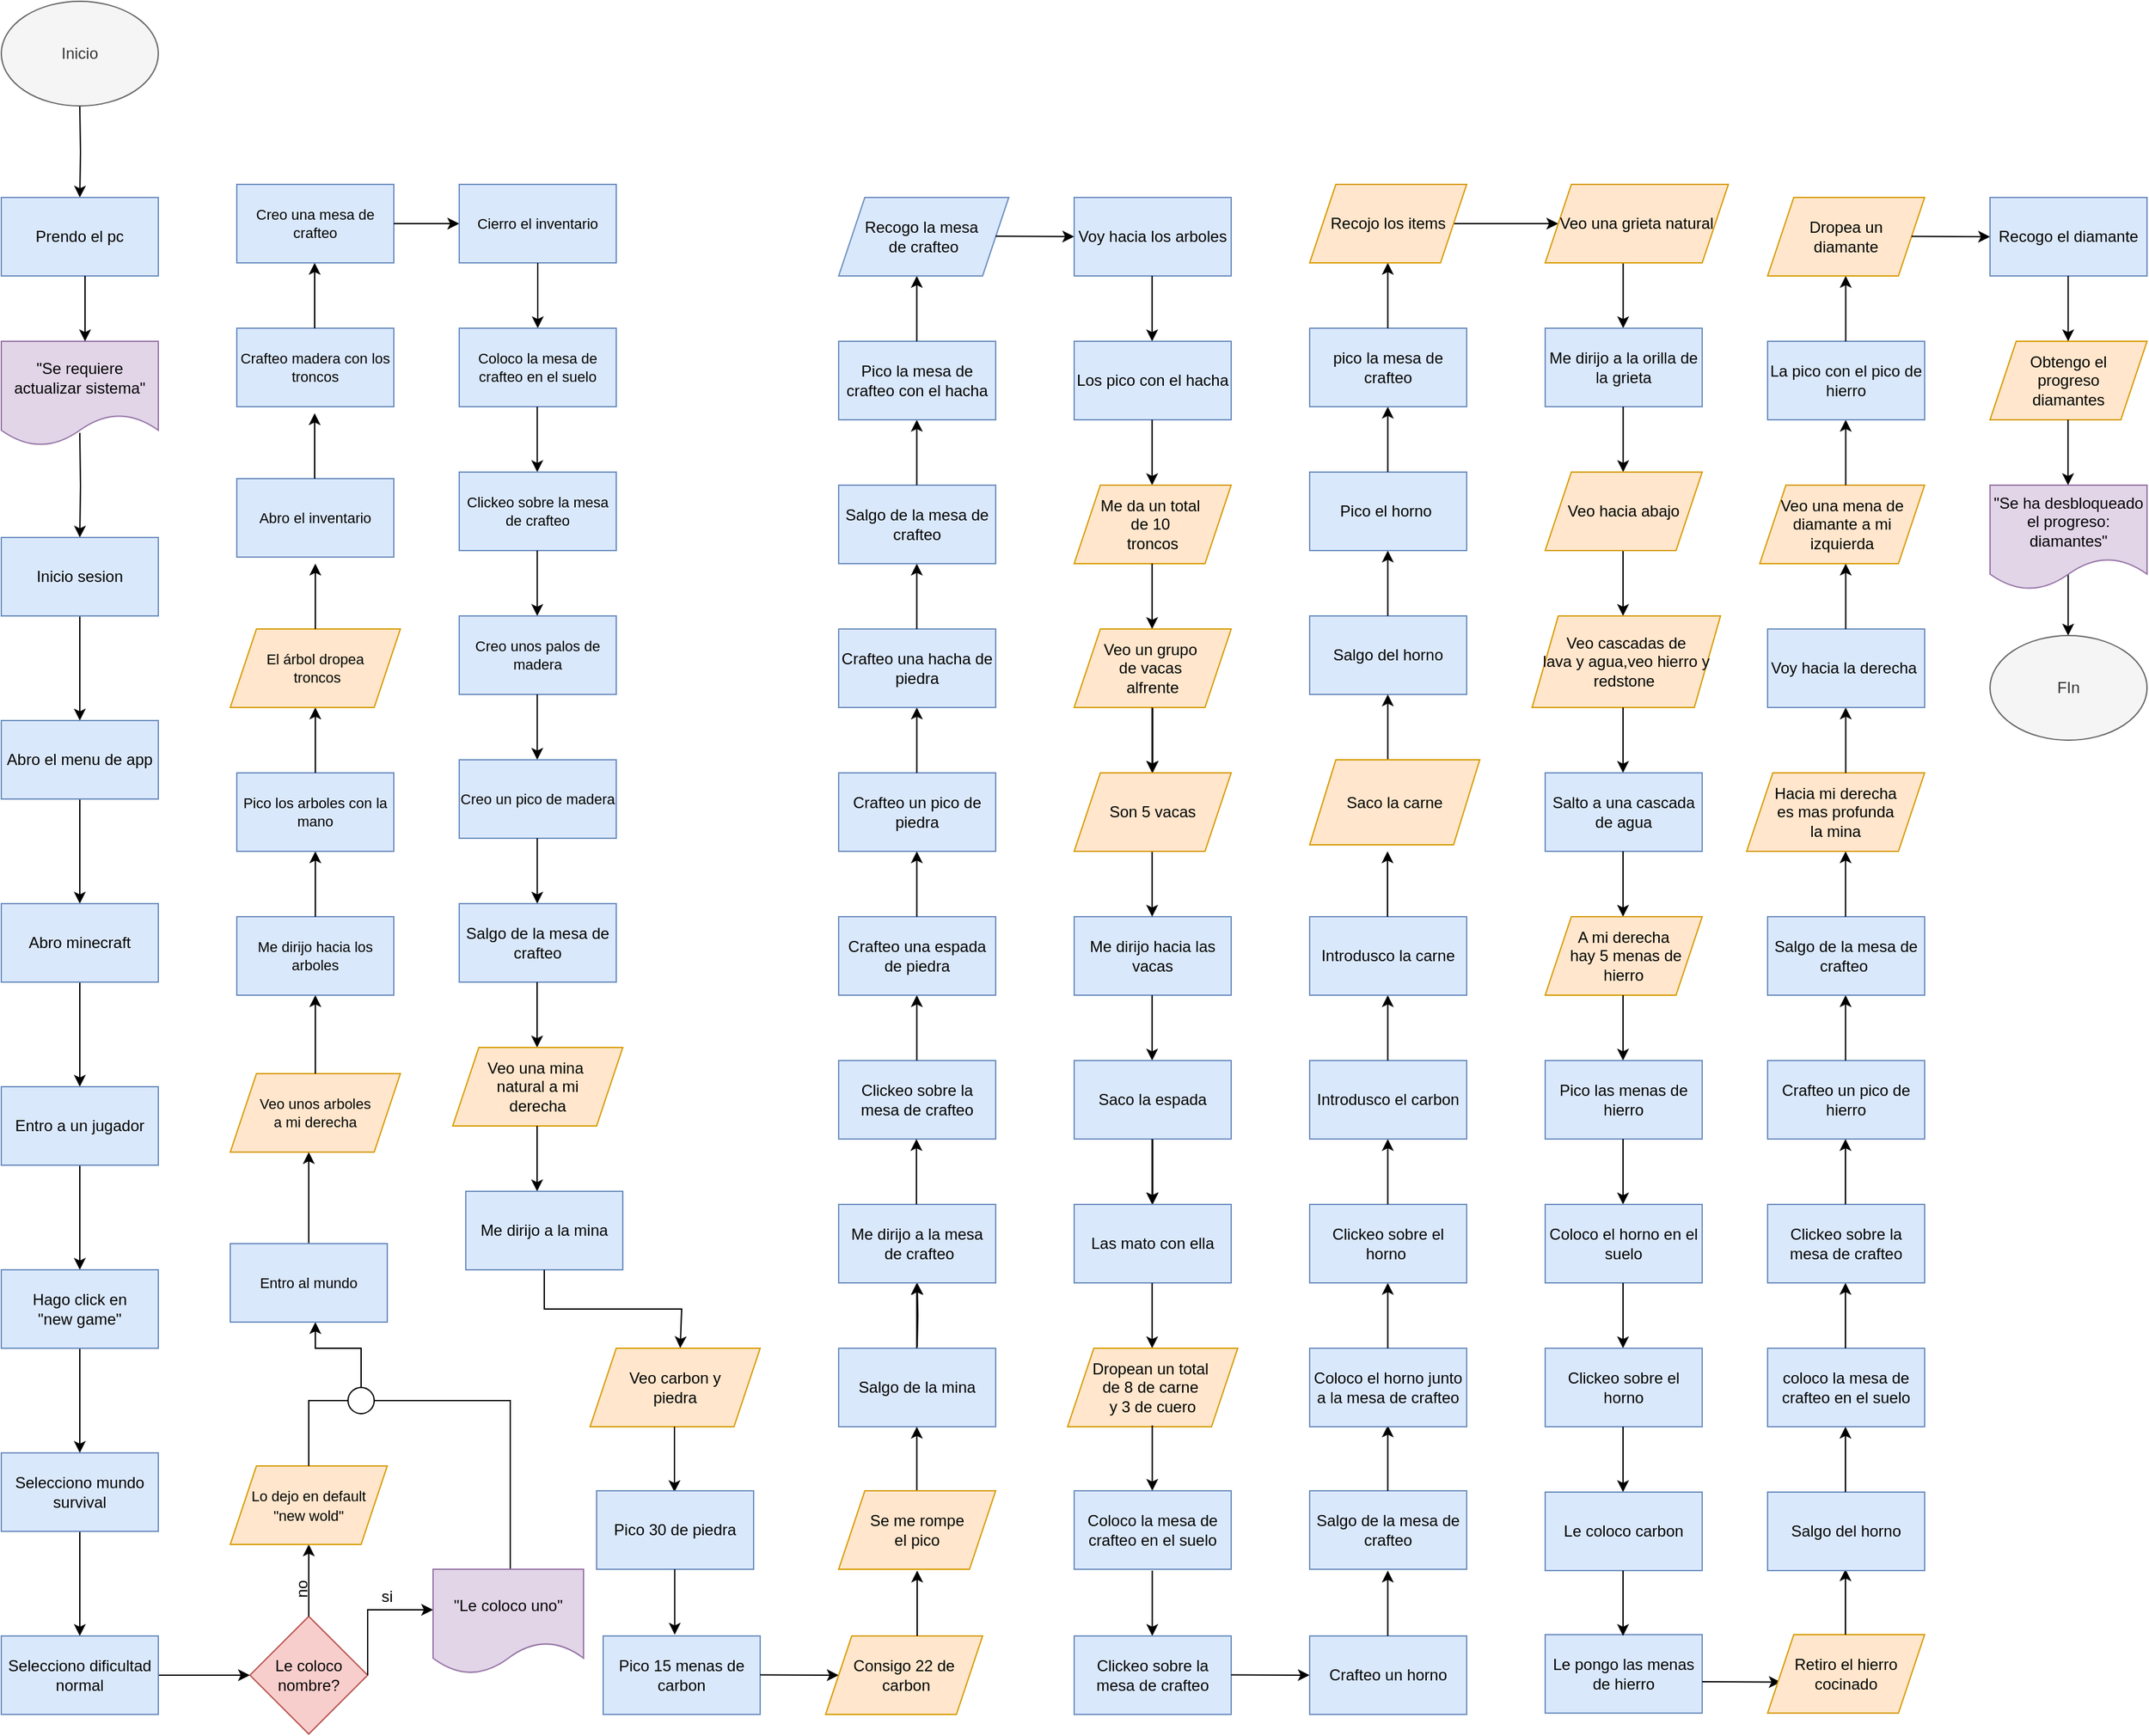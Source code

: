 <mxfile version="17.4.0" type="github">
  <diagram id="AYQV9O10JoMfKQ76o80u" name="Page-1">
    <mxGraphModel dx="1296" dy="722" grid="1" gridSize="10" guides="1" tooltips="1" connect="1" arrows="1" fold="1" page="1" pageScale="1" pageWidth="827" pageHeight="1169" math="0" shadow="0">
      <root>
        <mxCell id="0" />
        <mxCell id="1" parent="0" />
        <mxCell id="PT8ND_q76XKcG_l77ZsT-3" value="" style="edgeStyle=orthogonalEdgeStyle;rounded=0;orthogonalLoop=1;jettySize=auto;html=1;" parent="1" target="PT8ND_q76XKcG_l77ZsT-2" edge="1">
          <mxGeometry relative="1" as="geometry">
            <mxPoint x="96" y="110" as="sourcePoint" />
          </mxGeometry>
        </mxCell>
        <mxCell id="PT8ND_q76XKcG_l77ZsT-1" value="Inicio" style="ellipse;whiteSpace=wrap;html=1;fillColor=#f5f5f5;fontColor=#333333;strokeColor=#666666;" parent="1" vertex="1">
          <mxGeometry x="36" y="30" width="120" height="80" as="geometry" />
        </mxCell>
        <mxCell id="PT8ND_q76XKcG_l77ZsT-5" value="" style="edgeStyle=orthogonalEdgeStyle;rounded=0;orthogonalLoop=1;jettySize=auto;html=1;" parent="1" target="PT8ND_q76XKcG_l77ZsT-4" edge="1">
          <mxGeometry relative="1" as="geometry">
            <mxPoint x="96" y="360" as="sourcePoint" />
          </mxGeometry>
        </mxCell>
        <mxCell id="PT8ND_q76XKcG_l77ZsT-2" value="&lt;span&gt;Prendo el pc&lt;/span&gt;" style="whiteSpace=wrap;html=1;fillColor=#dae8fc;strokeColor=#6c8ebf;" parent="1" vertex="1">
          <mxGeometry x="36" y="180" width="120" height="60" as="geometry" />
        </mxCell>
        <mxCell id="PT8ND_q76XKcG_l77ZsT-7" value="" style="edgeStyle=orthogonalEdgeStyle;rounded=0;orthogonalLoop=1;jettySize=auto;html=1;" parent="1" source="PT8ND_q76XKcG_l77ZsT-4" target="PT8ND_q76XKcG_l77ZsT-6" edge="1">
          <mxGeometry relative="1" as="geometry" />
        </mxCell>
        <mxCell id="PT8ND_q76XKcG_l77ZsT-4" value="&lt;span&gt;Inicio sesion&lt;/span&gt;" style="whiteSpace=wrap;html=1;fillColor=#dae8fc;strokeColor=#6c8ebf;" parent="1" vertex="1">
          <mxGeometry x="36" y="440" width="120" height="60" as="geometry" />
        </mxCell>
        <mxCell id="PT8ND_q76XKcG_l77ZsT-9" value="" style="edgeStyle=orthogonalEdgeStyle;rounded=0;orthogonalLoop=1;jettySize=auto;html=1;" parent="1" source="PT8ND_q76XKcG_l77ZsT-6" target="PT8ND_q76XKcG_l77ZsT-8" edge="1">
          <mxGeometry relative="1" as="geometry" />
        </mxCell>
        <mxCell id="PT8ND_q76XKcG_l77ZsT-6" value="&lt;span&gt;Abro el menu de app&lt;/span&gt;" style="whiteSpace=wrap;html=1;fillColor=#dae8fc;strokeColor=#6c8ebf;" parent="1" vertex="1">
          <mxGeometry x="36" y="580" width="120" height="60" as="geometry" />
        </mxCell>
        <mxCell id="PT8ND_q76XKcG_l77ZsT-17" value="" style="edgeStyle=orthogonalEdgeStyle;rounded=0;orthogonalLoop=1;jettySize=auto;html=1;" parent="1" source="PT8ND_q76XKcG_l77ZsT-8" target="PT8ND_q76XKcG_l77ZsT-16" edge="1">
          <mxGeometry relative="1" as="geometry" />
        </mxCell>
        <mxCell id="PT8ND_q76XKcG_l77ZsT-8" value="&lt;span&gt;Abro minecraft&lt;/span&gt;" style="whiteSpace=wrap;html=1;fillColor=#dae8fc;strokeColor=#6c8ebf;" parent="1" vertex="1">
          <mxGeometry x="36" y="720" width="120" height="60" as="geometry" />
        </mxCell>
        <mxCell id="PT8ND_q76XKcG_l77ZsT-12" value="Text" style="text;html=1;strokeColor=none;fillColor=none;align=center;verticalAlign=middle;whiteSpace=wrap;rounded=0;" parent="1" vertex="1">
          <mxGeometry x="56" y="875" width="60" height="30" as="geometry" />
        </mxCell>
        <mxCell id="PT8ND_q76XKcG_l77ZsT-20" value="" style="edgeStyle=orthogonalEdgeStyle;rounded=0;orthogonalLoop=1;jettySize=auto;html=1;" parent="1" source="PT8ND_q76XKcG_l77ZsT-16" target="PT8ND_q76XKcG_l77ZsT-19" edge="1">
          <mxGeometry relative="1" as="geometry" />
        </mxCell>
        <mxCell id="PT8ND_q76XKcG_l77ZsT-16" value="&lt;span&gt;Entro a un jugador&lt;/span&gt;" style="whiteSpace=wrap;html=1;fillColor=#dae8fc;strokeColor=#6c8ebf;" parent="1" vertex="1">
          <mxGeometry x="36" y="860" width="120" height="60" as="geometry" />
        </mxCell>
        <mxCell id="PT8ND_q76XKcG_l77ZsT-23" value="" style="edgeStyle=orthogonalEdgeStyle;rounded=0;orthogonalLoop=1;jettySize=auto;html=1;" parent="1" source="PT8ND_q76XKcG_l77ZsT-19" target="PT8ND_q76XKcG_l77ZsT-22" edge="1">
          <mxGeometry relative="1" as="geometry" />
        </mxCell>
        <mxCell id="PT8ND_q76XKcG_l77ZsT-19" value="&lt;span&gt;Hago click en &lt;br&gt;&quot;new game&quot;&lt;/span&gt;" style="whiteSpace=wrap;html=1;fillColor=#dae8fc;strokeColor=#6c8ebf;" parent="1" vertex="1">
          <mxGeometry x="36" y="1000" width="120" height="60" as="geometry" />
        </mxCell>
        <mxCell id="PT8ND_q76XKcG_l77ZsT-26" value="" style="edgeStyle=orthogonalEdgeStyle;rounded=0;orthogonalLoop=1;jettySize=auto;html=1;" parent="1" source="PT8ND_q76XKcG_l77ZsT-22" target="PT8ND_q76XKcG_l77ZsT-25" edge="1">
          <mxGeometry relative="1" as="geometry" />
        </mxCell>
        <mxCell id="PT8ND_q76XKcG_l77ZsT-22" value="&lt;span&gt;Selecciono mundo survival&lt;/span&gt;" style="whiteSpace=wrap;html=1;fillColor=#dae8fc;strokeColor=#6c8ebf;" parent="1" vertex="1">
          <mxGeometry x="36" y="1140" width="120" height="60" as="geometry" />
        </mxCell>
        <mxCell id="kBB0G43ifVOI-B2i6v7P-5" value="" style="edgeStyle=orthogonalEdgeStyle;rounded=0;orthogonalLoop=1;jettySize=auto;html=1;" parent="1" source="PT8ND_q76XKcG_l77ZsT-25" edge="1">
          <mxGeometry relative="1" as="geometry">
            <mxPoint x="226" y="1310" as="targetPoint" />
          </mxGeometry>
        </mxCell>
        <mxCell id="PT8ND_q76XKcG_l77ZsT-25" value="&lt;span&gt;Selecciono dificultad normal&lt;/span&gt;" style="whiteSpace=wrap;html=1;fillColor=#dae8fc;strokeColor=#6c8ebf;" parent="1" vertex="1">
          <mxGeometry x="36" y="1280" width="120" height="60" as="geometry" />
        </mxCell>
        <mxCell id="kBB0G43ifVOI-B2i6v7P-3" value="&lt;span&gt;Le coloco nombre?&lt;/span&gt;" style="rhombus;whiteSpace=wrap;html=1;fillColor=#f8cecc;strokeColor=#b85450;" parent="1" vertex="1">
          <mxGeometry x="226" y="1265" width="90" height="90" as="geometry" />
        </mxCell>
        <mxCell id="kBB0G43ifVOI-B2i6v7P-6" value="no" style="text;html=1;strokeColor=none;fillColor=none;align=center;verticalAlign=middle;whiteSpace=wrap;rounded=0;rotation=-90;" parent="1" vertex="1">
          <mxGeometry x="236" y="1229" width="60" height="30" as="geometry" />
        </mxCell>
        <mxCell id="kBB0G43ifVOI-B2i6v7P-10" value="" style="endArrow=classic;html=1;rounded=0;" parent="1" edge="1">
          <mxGeometry width="50" height="50" relative="1" as="geometry">
            <mxPoint x="316" y="1310" as="sourcePoint" />
            <mxPoint x="366" y="1260" as="targetPoint" />
            <Array as="points">
              <mxPoint x="316" y="1260" />
            </Array>
          </mxGeometry>
        </mxCell>
        <mxCell id="kBB0G43ifVOI-B2i6v7P-12" value="" style="endArrow=classic;html=1;rounded=0;exitX=0.5;exitY=0;exitDx=0;exitDy=0;" parent="1" source="kBB0G43ifVOI-B2i6v7P-3" edge="1">
          <mxGeometry width="50" height="50" relative="1" as="geometry">
            <mxPoint x="246" y="1270" as="sourcePoint" />
            <mxPoint x="271" y="1210" as="targetPoint" />
          </mxGeometry>
        </mxCell>
        <mxCell id="kBB0G43ifVOI-B2i6v7P-13" value="&lt;font style=&quot;font-size: 11px&quot;&gt;Lo dejo en default&lt;br&gt;&quot;new wold&quot;&lt;/font&gt;" style="shape=parallelogram;perimeter=parallelogramPerimeter;whiteSpace=wrap;html=1;fixedSize=1;fillColor=#ffe6cc;strokeColor=#d79b00;" parent="1" vertex="1">
          <mxGeometry x="211" y="1150" width="120" height="60" as="geometry" />
        </mxCell>
        <mxCell id="kBB0G43ifVOI-B2i6v7P-14" value="si" style="text;html=1;strokeColor=none;fillColor=none;align=center;verticalAlign=middle;whiteSpace=wrap;rounded=0;" parent="1" vertex="1">
          <mxGeometry x="301" y="1235" width="60" height="30" as="geometry" />
        </mxCell>
        <mxCell id="kBB0G43ifVOI-B2i6v7P-17" value="" style="ellipse;whiteSpace=wrap;html=1;aspect=fixed;fontSize=11;" parent="1" vertex="1">
          <mxGeometry x="301" y="1090" width="20" height="20" as="geometry" />
        </mxCell>
        <mxCell id="kBB0G43ifVOI-B2i6v7P-20" value="" style="endArrow=none;html=1;rounded=0;fontSize=11;entryX=1;entryY=0.5;entryDx=0;entryDy=0;exitX=0.575;exitY=0;exitDx=0;exitDy=0;exitPerimeter=0;" parent="1" target="kBB0G43ifVOI-B2i6v7P-17" edge="1">
          <mxGeometry width="50" height="50" relative="1" as="geometry">
            <mxPoint x="425" y="1229" as="sourcePoint" />
            <mxPoint x="336" y="1100" as="targetPoint" />
            <Array as="points">
              <mxPoint x="425" y="1100" />
            </Array>
          </mxGeometry>
        </mxCell>
        <mxCell id="kBB0G43ifVOI-B2i6v7P-21" value="" style="endArrow=none;html=1;rounded=0;fontSize=11;exitX=0.5;exitY=0;exitDx=0;exitDy=0;entryX=0;entryY=0.5;entryDx=0;entryDy=0;" parent="1" source="kBB0G43ifVOI-B2i6v7P-13" target="kBB0G43ifVOI-B2i6v7P-17" edge="1">
          <mxGeometry width="50" height="50" relative="1" as="geometry">
            <mxPoint x="396" y="1050" as="sourcePoint" />
            <mxPoint x="446" y="1000" as="targetPoint" />
            <Array as="points">
              <mxPoint x="271" y="1100" />
            </Array>
          </mxGeometry>
        </mxCell>
        <mxCell id="kBB0G43ifVOI-B2i6v7P-23" value="" style="endArrow=classic;html=1;rounded=0;fontSize=11;exitX=0.5;exitY=0;exitDx=0;exitDy=0;" parent="1" source="kBB0G43ifVOI-B2i6v7P-17" edge="1">
          <mxGeometry width="50" height="50" relative="1" as="geometry">
            <mxPoint x="286" y="1100" as="sourcePoint" />
            <mxPoint x="276" y="1040" as="targetPoint" />
            <Array as="points">
              <mxPoint x="311" y="1060" />
              <mxPoint x="276" y="1060" />
            </Array>
          </mxGeometry>
        </mxCell>
        <mxCell id="kBB0G43ifVOI-B2i6v7P-26" value="" style="edgeStyle=orthogonalEdgeStyle;rounded=0;orthogonalLoop=1;jettySize=auto;html=1;fontSize=11;" parent="1" source="kBB0G43ifVOI-B2i6v7P-24" edge="1">
          <mxGeometry relative="1" as="geometry">
            <mxPoint x="271" y="910" as="targetPoint" />
          </mxGeometry>
        </mxCell>
        <mxCell id="kBB0G43ifVOI-B2i6v7P-24" value="Entro al mundo" style="rounded=0;whiteSpace=wrap;html=1;fontSize=11;fillColor=#dae8fc;strokeColor=#6c8ebf;" parent="1" vertex="1">
          <mxGeometry x="211" y="980" width="120" height="60" as="geometry" />
        </mxCell>
        <mxCell id="kBB0G43ifVOI-B2i6v7P-27" value="Veo unos arboles&lt;br&gt;a mi derecha" style="shape=parallelogram;perimeter=parallelogramPerimeter;whiteSpace=wrap;html=1;fixedSize=1;fontSize=11;fillColor=#ffe6cc;strokeColor=#d79b00;" parent="1" vertex="1">
          <mxGeometry x="211" y="850" width="130" height="60" as="geometry" />
        </mxCell>
        <mxCell id="kBB0G43ifVOI-B2i6v7P-29" value="" style="endArrow=classic;html=1;rounded=0;fontSize=11;exitX=0.5;exitY=0;exitDx=0;exitDy=0;" parent="1" source="kBB0G43ifVOI-B2i6v7P-27" edge="1">
          <mxGeometry width="50" height="50" relative="1" as="geometry">
            <mxPoint x="256" y="840" as="sourcePoint" />
            <mxPoint x="276" y="790" as="targetPoint" />
          </mxGeometry>
        </mxCell>
        <mxCell id="kBB0G43ifVOI-B2i6v7P-30" value="Me dirijo hacia los arboles" style="rounded=0;whiteSpace=wrap;html=1;fontSize=11;fillColor=#dae8fc;strokeColor=#6c8ebf;" parent="1" vertex="1">
          <mxGeometry x="216" y="730" width="120" height="60" as="geometry" />
        </mxCell>
        <mxCell id="kBB0G43ifVOI-B2i6v7P-32" value="" style="endArrow=classic;html=1;rounded=0;fontSize=11;exitX=0.5;exitY=0;exitDx=0;exitDy=0;" parent="1" source="kBB0G43ifVOI-B2i6v7P-30" edge="1">
          <mxGeometry width="50" height="50" relative="1" as="geometry">
            <mxPoint x="246" y="730" as="sourcePoint" />
            <mxPoint x="276" y="680" as="targetPoint" />
          </mxGeometry>
        </mxCell>
        <mxCell id="kBB0G43ifVOI-B2i6v7P-33" value="Pico los arboles con la&lt;br&gt;mano" style="rounded=0;whiteSpace=wrap;html=1;fontSize=11;fillColor=#dae8fc;strokeColor=#6c8ebf;" parent="1" vertex="1">
          <mxGeometry x="216" y="620" width="120" height="60" as="geometry" />
        </mxCell>
        <mxCell id="kBB0G43ifVOI-B2i6v7P-34" value="" style="endArrow=classic;html=1;rounded=0;fontSize=11;exitX=0.5;exitY=0;exitDx=0;exitDy=0;" parent="1" source="kBB0G43ifVOI-B2i6v7P-33" edge="1">
          <mxGeometry width="50" height="50" relative="1" as="geometry">
            <mxPoint x="256" y="620" as="sourcePoint" />
            <mxPoint x="276" y="570" as="targetPoint" />
          </mxGeometry>
        </mxCell>
        <mxCell id="kBB0G43ifVOI-B2i6v7P-36" value="El árbol dropea &lt;br&gt;&amp;nbsp;troncos" style="shape=parallelogram;perimeter=parallelogramPerimeter;whiteSpace=wrap;html=1;fixedSize=1;fontSize=11;fillColor=#ffe6cc;strokeColor=#d79b00;" parent="1" vertex="1">
          <mxGeometry x="211" y="510" width="130" height="60" as="geometry" />
        </mxCell>
        <mxCell id="kBB0G43ifVOI-B2i6v7P-37" value="" style="endArrow=classic;html=1;rounded=0;fontSize=11;exitX=0.5;exitY=0;exitDx=0;exitDy=0;" parent="1" source="kBB0G43ifVOI-B2i6v7P-36" edge="1">
          <mxGeometry width="50" height="50" relative="1" as="geometry">
            <mxPoint x="256" y="510" as="sourcePoint" />
            <mxPoint x="276" y="460" as="targetPoint" />
          </mxGeometry>
        </mxCell>
        <mxCell id="kBB0G43ifVOI-B2i6v7P-38" value="Abro el inventario" style="rounded=0;whiteSpace=wrap;html=1;fontSize=11;fillColor=#dae8fc;strokeColor=#6c8ebf;" parent="1" vertex="1">
          <mxGeometry x="216" y="395" width="120" height="60" as="geometry" />
        </mxCell>
        <mxCell id="kBB0G43ifVOI-B2i6v7P-39" value="" style="endArrow=classic;html=1;rounded=0;fontSize=11;exitX=0.5;exitY=0;exitDx=0;exitDy=0;" parent="1" edge="1">
          <mxGeometry width="50" height="50" relative="1" as="geometry">
            <mxPoint x="275.5" y="395" as="sourcePoint" />
            <mxPoint x="275.5" y="345" as="targetPoint" />
          </mxGeometry>
        </mxCell>
        <mxCell id="kBB0G43ifVOI-B2i6v7P-40" value="Crafteo madera con los&lt;br&gt;troncos" style="rounded=0;whiteSpace=wrap;html=1;fontSize=11;fillColor=#dae8fc;strokeColor=#6c8ebf;" parent="1" vertex="1">
          <mxGeometry x="216" y="280" width="120" height="60" as="geometry" />
        </mxCell>
        <mxCell id="kBB0G43ifVOI-B2i6v7P-43" value="" style="endArrow=classic;html=1;rounded=0;fontSize=11;exitX=0.5;exitY=0;exitDx=0;exitDy=0;" parent="1" edge="1">
          <mxGeometry width="50" height="50" relative="1" as="geometry">
            <mxPoint x="275.5" y="280" as="sourcePoint" />
            <mxPoint x="275.5" y="230" as="targetPoint" />
          </mxGeometry>
        </mxCell>
        <mxCell id="kBB0G43ifVOI-B2i6v7P-44" value="Creo una mesa de crafteo" style="rounded=0;whiteSpace=wrap;html=1;fontSize=11;fillColor=#dae8fc;strokeColor=#6c8ebf;" parent="1" vertex="1">
          <mxGeometry x="216" y="170" width="120" height="60" as="geometry" />
        </mxCell>
        <mxCell id="kBB0G43ifVOI-B2i6v7P-45" value="" style="endArrow=classic;html=1;rounded=0;fontSize=11;exitX=1;exitY=0.5;exitDx=0;exitDy=0;" parent="1" source="kBB0G43ifVOI-B2i6v7P-44" edge="1">
          <mxGeometry width="50" height="50" relative="1" as="geometry">
            <mxPoint x="376" y="230" as="sourcePoint" />
            <mxPoint x="386" y="200" as="targetPoint" />
          </mxGeometry>
        </mxCell>
        <mxCell id="kBB0G43ifVOI-B2i6v7P-46" value="Cierro el inventario" style="rounded=0;whiteSpace=wrap;html=1;fontSize=11;fillColor=#dae8fc;strokeColor=#6c8ebf;" parent="1" vertex="1">
          <mxGeometry x="386" y="170" width="120" height="60" as="geometry" />
        </mxCell>
        <mxCell id="kBB0G43ifVOI-B2i6v7P-47" value="" style="endArrow=classic;html=1;rounded=0;fontSize=11;" parent="1" edge="1">
          <mxGeometry width="50" height="50" relative="1" as="geometry">
            <mxPoint x="446" y="230" as="sourcePoint" />
            <mxPoint x="446" y="280" as="targetPoint" />
            <Array as="points" />
          </mxGeometry>
        </mxCell>
        <mxCell id="kBB0G43ifVOI-B2i6v7P-48" value="Coloco la mesa de crafteo en el suelo" style="rounded=0;whiteSpace=wrap;html=1;fontSize=11;fillColor=#dae8fc;strokeColor=#6c8ebf;" parent="1" vertex="1">
          <mxGeometry x="386" y="280" width="120" height="60" as="geometry" />
        </mxCell>
        <mxCell id="kBB0G43ifVOI-B2i6v7P-49" value="" style="endArrow=classic;html=1;rounded=0;fontSize=11;" parent="1" edge="1">
          <mxGeometry width="50" height="50" relative="1" as="geometry">
            <mxPoint x="445.63" y="340" as="sourcePoint" />
            <mxPoint x="445.63" y="390" as="targetPoint" />
            <Array as="points" />
          </mxGeometry>
        </mxCell>
        <mxCell id="kBB0G43ifVOI-B2i6v7P-50" value="Clickeo sobre la mesa de crafteo" style="rounded=0;whiteSpace=wrap;html=1;fontSize=11;fillColor=#dae8fc;strokeColor=#6c8ebf;" parent="1" vertex="1">
          <mxGeometry x="386" y="390" width="120" height="60" as="geometry" />
        </mxCell>
        <mxCell id="kBB0G43ifVOI-B2i6v7P-51" value="" style="endArrow=classic;html=1;rounded=0;fontSize=11;" parent="1" edge="1">
          <mxGeometry width="50" height="50" relative="1" as="geometry">
            <mxPoint x="445.63" y="450" as="sourcePoint" />
            <mxPoint x="445.63" y="500" as="targetPoint" />
            <Array as="points" />
          </mxGeometry>
        </mxCell>
        <mxCell id="kBB0G43ifVOI-B2i6v7P-53" value="Creo unos palos de madera" style="rounded=0;whiteSpace=wrap;html=1;fontSize=11;fillColor=#dae8fc;strokeColor=#6c8ebf;" parent="1" vertex="1">
          <mxGeometry x="386" y="500" width="120" height="60" as="geometry" />
        </mxCell>
        <mxCell id="kBB0G43ifVOI-B2i6v7P-55" value="" style="endArrow=classic;html=1;rounded=0;fontSize=11;" parent="1" edge="1">
          <mxGeometry width="50" height="50" relative="1" as="geometry">
            <mxPoint x="445.63" y="560.0" as="sourcePoint" />
            <mxPoint x="445.63" y="610.0" as="targetPoint" />
            <Array as="points" />
          </mxGeometry>
        </mxCell>
        <mxCell id="kBB0G43ifVOI-B2i6v7P-56" value="Creo un pico de madera" style="rounded=0;whiteSpace=wrap;html=1;fontSize=11;fillColor=#dae8fc;strokeColor=#6c8ebf;" parent="1" vertex="1">
          <mxGeometry x="386" y="610" width="120" height="60" as="geometry" />
        </mxCell>
        <mxCell id="kBB0G43ifVOI-B2i6v7P-57" value="" style="endArrow=classic;html=1;rounded=0;fontSize=11;" parent="1" edge="1">
          <mxGeometry width="50" height="50" relative="1" as="geometry">
            <mxPoint x="445.63" y="670.0" as="sourcePoint" />
            <mxPoint x="445.63" y="720.0" as="targetPoint" />
            <Array as="points" />
          </mxGeometry>
        </mxCell>
        <mxCell id="CCvOJR1eQpiQs_-hQ0Ik-1" value="Salgo de la mesa de crafteo" style="rounded=0;whiteSpace=wrap;html=1;fillColor=#dae8fc;strokeColor=#6c8ebf;" parent="1" vertex="1">
          <mxGeometry x="386" y="720" width="120" height="60" as="geometry" />
        </mxCell>
        <mxCell id="CCvOJR1eQpiQs_-hQ0Ik-2" value="" style="endArrow=classic;html=1;rounded=0;fontSize=11;" parent="1" edge="1">
          <mxGeometry width="50" height="50" relative="1" as="geometry">
            <mxPoint x="445.5" y="780" as="sourcePoint" />
            <mxPoint x="445.5" y="830" as="targetPoint" />
            <Array as="points" />
          </mxGeometry>
        </mxCell>
        <mxCell id="CCvOJR1eQpiQs_-hQ0Ik-4" value="Veo una mina&amp;nbsp;&lt;br&gt;natural a mi &lt;br&gt;derecha" style="shape=parallelogram;perimeter=parallelogramPerimeter;whiteSpace=wrap;html=1;fixedSize=1;fillColor=#ffe6cc;strokeColor=#d79b00;" parent="1" vertex="1">
          <mxGeometry x="381" y="830" width="130" height="60" as="geometry" />
        </mxCell>
        <mxCell id="CCvOJR1eQpiQs_-hQ0Ik-5" value="" style="endArrow=classic;html=1;rounded=0;fontSize=11;" parent="1" edge="1">
          <mxGeometry width="50" height="50" relative="1" as="geometry">
            <mxPoint x="445.5" y="890" as="sourcePoint" />
            <mxPoint x="445.5" y="940" as="targetPoint" />
            <Array as="points" />
          </mxGeometry>
        </mxCell>
        <mxCell id="CCvOJR1eQpiQs_-hQ0Ik-6" value="Me dirijo a la mina" style="rounded=0;whiteSpace=wrap;html=1;fillColor=#dae8fc;strokeColor=#6c8ebf;" parent="1" vertex="1">
          <mxGeometry x="391" y="940" width="120" height="60" as="geometry" />
        </mxCell>
        <mxCell id="CCvOJR1eQpiQs_-hQ0Ik-7" value="" style="endArrow=classic;html=1;rounded=0;fontSize=11;entryX=0.53;entryY=-0.002;entryDx=0;entryDy=0;exitX=0.5;exitY=1;exitDx=0;exitDy=0;entryPerimeter=0;" parent="1" source="CCvOJR1eQpiQs_-hQ0Ik-6" target="CCvOJR1eQpiQs_-hQ0Ik-9" edge="1">
          <mxGeometry width="50" height="50" relative="1" as="geometry">
            <mxPoint x="486.0" y="1000" as="sourcePoint" />
            <mxPoint x="546" y="1060" as="targetPoint" />
            <Array as="points">
              <mxPoint x="451" y="1030" />
              <mxPoint x="556" y="1030" />
            </Array>
          </mxGeometry>
        </mxCell>
        <mxCell id="CCvOJR1eQpiQs_-hQ0Ik-9" value="Veo carbon y &lt;br&gt;piedra" style="shape=parallelogram;perimeter=parallelogramPerimeter;whiteSpace=wrap;html=1;fixedSize=1;fillColor=#ffe6cc;strokeColor=#d79b00;" parent="1" vertex="1">
          <mxGeometry x="486" y="1060" width="130" height="60" as="geometry" />
        </mxCell>
        <mxCell id="CCvOJR1eQpiQs_-hQ0Ik-10" value="" style="endArrow=classic;html=1;rounded=0;fontSize=11;" parent="1" edge="1">
          <mxGeometry width="50" height="50" relative="1" as="geometry">
            <mxPoint x="550.5" y="1120" as="sourcePoint" />
            <mxPoint x="550.5" y="1170" as="targetPoint" />
            <Array as="points" />
          </mxGeometry>
        </mxCell>
        <mxCell id="CCvOJR1eQpiQs_-hQ0Ik-11" value="Pico 30 de piedra" style="rounded=0;whiteSpace=wrap;html=1;fillColor=#dae8fc;strokeColor=#6c8ebf;" parent="1" vertex="1">
          <mxGeometry x="491" y="1169" width="120" height="60" as="geometry" />
        </mxCell>
        <mxCell id="CCvOJR1eQpiQs_-hQ0Ik-13" value="" style="endArrow=classic;html=1;rounded=0;fontSize=11;" parent="1" edge="1">
          <mxGeometry width="50" height="50" relative="1" as="geometry">
            <mxPoint x="550.71" y="1229" as="sourcePoint" />
            <mxPoint x="550.71" y="1279" as="targetPoint" />
            <Array as="points" />
          </mxGeometry>
        </mxCell>
        <mxCell id="CCvOJR1eQpiQs_-hQ0Ik-14" value="Pico 15 menas de carbon" style="rounded=0;whiteSpace=wrap;html=1;fillColor=#dae8fc;strokeColor=#6c8ebf;" parent="1" vertex="1">
          <mxGeometry x="496" y="1280" width="120" height="60" as="geometry" />
        </mxCell>
        <mxCell id="CCvOJR1eQpiQs_-hQ0Ik-16" value="" style="endArrow=classic;html=1;rounded=0;fontSize=11;entryX=0;entryY=0.5;entryDx=0;entryDy=0;" parent="1" target="CCvOJR1eQpiQs_-hQ0Ik-19" edge="1">
          <mxGeometry width="50" height="50" relative="1" as="geometry">
            <mxPoint x="616" y="1309.71" as="sourcePoint" />
            <mxPoint x="666" y="1310" as="targetPoint" />
            <Array as="points" />
          </mxGeometry>
        </mxCell>
        <mxCell id="CCvOJR1eQpiQs_-hQ0Ik-19" value="Consigo 22 de&lt;br&gt;&amp;nbsp;carbon" style="shape=parallelogram;perimeter=parallelogramPerimeter;whiteSpace=wrap;html=1;fixedSize=1;fillColor=#ffe6cc;strokeColor=#d79b00;" parent="1" vertex="1">
          <mxGeometry x="666" y="1280" width="120" height="60" as="geometry" />
        </mxCell>
        <mxCell id="CCvOJR1eQpiQs_-hQ0Ik-20" value="" style="endArrow=classic;html=1;rounded=0;fontSize=11;exitX=0.5;exitY=0;exitDx=0;exitDy=0;" parent="1" edge="1">
          <mxGeometry width="50" height="50" relative="1" as="geometry">
            <mxPoint x="736" y="1280" as="sourcePoint" />
            <mxPoint x="736" y="1230" as="targetPoint" />
          </mxGeometry>
        </mxCell>
        <mxCell id="CCvOJR1eQpiQs_-hQ0Ik-25" value="" style="edgeStyle=orthogonalEdgeStyle;rounded=0;orthogonalLoop=1;jettySize=auto;html=1;" parent="1" target="CCvOJR1eQpiQs_-hQ0Ik-23" edge="1">
          <mxGeometry relative="1" as="geometry">
            <mxPoint x="736" y="1059" as="sourcePoint" />
          </mxGeometry>
        </mxCell>
        <mxCell id="CCvOJR1eQpiQs_-hQ0Ik-21" value="Salgo de la mina" style="rounded=0;whiteSpace=wrap;html=1;fillColor=#dae8fc;strokeColor=#6c8ebf;" parent="1" vertex="1">
          <mxGeometry x="676" y="1060" width="120" height="60" as="geometry" />
        </mxCell>
        <mxCell id="CCvOJR1eQpiQs_-hQ0Ik-22" value="" style="endArrow=classic;html=1;rounded=0;fontSize=11;exitX=0.5;exitY=0;exitDx=0;exitDy=0;" parent="1" edge="1">
          <mxGeometry width="50" height="50" relative="1" as="geometry">
            <mxPoint x="735.71" y="1060" as="sourcePoint" />
            <mxPoint x="735.71" y="1010" as="targetPoint" />
          </mxGeometry>
        </mxCell>
        <mxCell id="CCvOJR1eQpiQs_-hQ0Ik-23" value="Me dirijo a la mesa&lt;br&gt;&amp;nbsp;de crafteo" style="rounded=0;whiteSpace=wrap;html=1;fillColor=#dae8fc;strokeColor=#6c8ebf;" parent="1" vertex="1">
          <mxGeometry x="676" y="950" width="120" height="60" as="geometry" />
        </mxCell>
        <mxCell id="CCvOJR1eQpiQs_-hQ0Ik-24" value="Clickeo sobre la mesa de crafteo" style="rounded=0;whiteSpace=wrap;html=1;fillColor=#dae8fc;strokeColor=#6c8ebf;" parent="1" vertex="1">
          <mxGeometry x="676" y="840" width="120" height="60" as="geometry" />
        </mxCell>
        <mxCell id="CCvOJR1eQpiQs_-hQ0Ik-26" value="" style="endArrow=classic;html=1;rounded=0;fontSize=11;exitX=0.5;exitY=0;exitDx=0;exitDy=0;" parent="1" edge="1">
          <mxGeometry width="50" height="50" relative="1" as="geometry">
            <mxPoint x="735.44" y="950" as="sourcePoint" />
            <mxPoint x="735.44" y="900" as="targetPoint" />
          </mxGeometry>
        </mxCell>
        <mxCell id="CCvOJR1eQpiQs_-hQ0Ik-27" value="" style="endArrow=classic;html=1;rounded=0;fontSize=11;exitX=0.5;exitY=0;exitDx=0;exitDy=0;" parent="1" edge="1">
          <mxGeometry width="50" height="50" relative="1" as="geometry">
            <mxPoint x="735.73" y="840" as="sourcePoint" />
            <mxPoint x="735.73" y="790" as="targetPoint" />
          </mxGeometry>
        </mxCell>
        <mxCell id="CCvOJR1eQpiQs_-hQ0Ik-28" value="Crafteo una espada de piedra" style="rounded=0;whiteSpace=wrap;html=1;fillColor=#dae8fc;strokeColor=#6c8ebf;" parent="1" vertex="1">
          <mxGeometry x="676" y="730" width="120" height="60" as="geometry" />
        </mxCell>
        <mxCell id="CCvOJR1eQpiQs_-hQ0Ik-29" value="" style="endArrow=classic;html=1;rounded=0;fontSize=11;exitX=0.5;exitY=0;exitDx=0;exitDy=0;" parent="1" edge="1">
          <mxGeometry width="50" height="50" relative="1" as="geometry">
            <mxPoint x="735.73" y="1170.0" as="sourcePoint" />
            <mxPoint x="735.73" y="1120.0" as="targetPoint" />
          </mxGeometry>
        </mxCell>
        <mxCell id="CCvOJR1eQpiQs_-hQ0Ik-31" value="Se me rompe&lt;br&gt;el pico" style="shape=parallelogram;perimeter=parallelogramPerimeter;whiteSpace=wrap;html=1;fixedSize=1;fillColor=#ffe6cc;strokeColor=#d79b00;" parent="1" vertex="1">
          <mxGeometry x="676" y="1169" width="120" height="60" as="geometry" />
        </mxCell>
        <mxCell id="CCvOJR1eQpiQs_-hQ0Ik-32" value="" style="endArrow=classic;html=1;rounded=0;fontSize=11;exitX=0.5;exitY=0;exitDx=0;exitDy=0;" parent="1" edge="1">
          <mxGeometry width="50" height="50" relative="1" as="geometry">
            <mxPoint x="735.73" y="730" as="sourcePoint" />
            <mxPoint x="735.73" y="680" as="targetPoint" />
          </mxGeometry>
        </mxCell>
        <mxCell id="CCvOJR1eQpiQs_-hQ0Ik-33" value="Crafteo un pico de piedra" style="rounded=0;whiteSpace=wrap;html=1;fillColor=#dae8fc;strokeColor=#6c8ebf;" parent="1" vertex="1">
          <mxGeometry x="676" y="620" width="120" height="60" as="geometry" />
        </mxCell>
        <mxCell id="CCvOJR1eQpiQs_-hQ0Ik-34" value="" style="endArrow=classic;html=1;rounded=0;fontSize=11;exitX=0.5;exitY=0;exitDx=0;exitDy=0;" parent="1" edge="1">
          <mxGeometry width="50" height="50" relative="1" as="geometry">
            <mxPoint x="735.73" y="620" as="sourcePoint" />
            <mxPoint x="735.73" y="570" as="targetPoint" />
          </mxGeometry>
        </mxCell>
        <mxCell id="CCvOJR1eQpiQs_-hQ0Ik-35" value="Crafteo una hacha de piedra" style="rounded=0;whiteSpace=wrap;html=1;fillColor=#dae8fc;strokeColor=#6c8ebf;" parent="1" vertex="1">
          <mxGeometry x="676" y="510" width="120" height="60" as="geometry" />
        </mxCell>
        <mxCell id="CCvOJR1eQpiQs_-hQ0Ik-36" value="" style="endArrow=classic;html=1;rounded=0;fontSize=11;exitX=0.5;exitY=0;exitDx=0;exitDy=0;" parent="1" edge="1">
          <mxGeometry width="50" height="50" relative="1" as="geometry">
            <mxPoint x="735.71" y="510" as="sourcePoint" />
            <mxPoint x="735.71" y="460" as="targetPoint" />
          </mxGeometry>
        </mxCell>
        <mxCell id="CCvOJR1eQpiQs_-hQ0Ik-37" value="Salgo de la mesa de crafteo" style="rounded=0;whiteSpace=wrap;html=1;fillColor=#dae8fc;strokeColor=#6c8ebf;" parent="1" vertex="1">
          <mxGeometry x="676" y="400" width="120" height="60" as="geometry" />
        </mxCell>
        <mxCell id="CCvOJR1eQpiQs_-hQ0Ik-38" value="" style="endArrow=classic;html=1;rounded=0;fontSize=11;exitX=0.5;exitY=0;exitDx=0;exitDy=0;" parent="1" edge="1">
          <mxGeometry width="50" height="50" relative="1" as="geometry">
            <mxPoint x="735.71" y="400" as="sourcePoint" />
            <mxPoint x="735.71" y="350" as="targetPoint" />
          </mxGeometry>
        </mxCell>
        <mxCell id="CCvOJR1eQpiQs_-hQ0Ik-39" value="Pico la mesa de crafteo con el hacha" style="rounded=0;whiteSpace=wrap;html=1;fillColor=#dae8fc;strokeColor=#6c8ebf;" parent="1" vertex="1">
          <mxGeometry x="676" y="290" width="120" height="60" as="geometry" />
        </mxCell>
        <mxCell id="CCvOJR1eQpiQs_-hQ0Ik-41" value="" style="endArrow=classic;html=1;rounded=0;fontSize=11;exitX=0.5;exitY=0;exitDx=0;exitDy=0;" parent="1" edge="1">
          <mxGeometry width="50" height="50" relative="1" as="geometry">
            <mxPoint x="735.71" y="290" as="sourcePoint" />
            <mxPoint x="735.71" y="240" as="targetPoint" />
          </mxGeometry>
        </mxCell>
        <mxCell id="CCvOJR1eQpiQs_-hQ0Ik-42" value="Recogo la mesa&amp;nbsp;&lt;br&gt;de crafteo" style="shape=parallelogram;perimeter=parallelogramPerimeter;whiteSpace=wrap;html=1;fixedSize=1;fillColor=#dae8fc;strokeColor=#6c8ebf;" parent="1" vertex="1">
          <mxGeometry x="676" y="180" width="130" height="60" as="geometry" />
        </mxCell>
        <mxCell id="CCvOJR1eQpiQs_-hQ0Ik-43" value="" style="endArrow=classic;html=1;rounded=0;fontSize=11;entryX=0;entryY=0.5;entryDx=0;entryDy=0;" parent="1" edge="1">
          <mxGeometry width="50" height="50" relative="1" as="geometry">
            <mxPoint x="796" y="209.58" as="sourcePoint" />
            <mxPoint x="856" y="209.87" as="targetPoint" />
            <Array as="points" />
          </mxGeometry>
        </mxCell>
        <mxCell id="CCvOJR1eQpiQs_-hQ0Ik-44" value="Voy hacia los arboles" style="rounded=0;whiteSpace=wrap;html=1;fillColor=#dae8fc;strokeColor=#6c8ebf;" parent="1" vertex="1">
          <mxGeometry x="856" y="180" width="120" height="60" as="geometry" />
        </mxCell>
        <mxCell id="CCvOJR1eQpiQs_-hQ0Ik-45" value="" style="endArrow=classic;html=1;rounded=0;fontSize=11;" parent="1" edge="1">
          <mxGeometry width="50" height="50" relative="1" as="geometry">
            <mxPoint x="915.58" y="240" as="sourcePoint" />
            <mxPoint x="915.58" y="290" as="targetPoint" />
            <Array as="points" />
          </mxGeometry>
        </mxCell>
        <mxCell id="CCvOJR1eQpiQs_-hQ0Ik-46" value="Los pico con el hacha" style="rounded=0;whiteSpace=wrap;html=1;fillColor=#dae8fc;strokeColor=#6c8ebf;" parent="1" vertex="1">
          <mxGeometry x="856" y="290" width="120" height="60" as="geometry" />
        </mxCell>
        <mxCell id="CCvOJR1eQpiQs_-hQ0Ik-48" value="" style="endArrow=classic;html=1;rounded=0;fontSize=11;" parent="1" edge="1">
          <mxGeometry width="50" height="50" relative="1" as="geometry">
            <mxPoint x="915.58" y="350" as="sourcePoint" />
            <mxPoint x="915.58" y="400" as="targetPoint" />
            <Array as="points" />
          </mxGeometry>
        </mxCell>
        <mxCell id="CCvOJR1eQpiQs_-hQ0Ik-50" value="Me da un total&amp;nbsp;&lt;br&gt;de 10&amp;nbsp;&lt;br&gt;troncos" style="shape=parallelogram;perimeter=parallelogramPerimeter;whiteSpace=wrap;html=1;fixedSize=1;fillColor=#ffe6cc;strokeColor=#d79b00;" parent="1" vertex="1">
          <mxGeometry x="856" y="400" width="120" height="60" as="geometry" />
        </mxCell>
        <mxCell id="CCvOJR1eQpiQs_-hQ0Ik-52" value="" style="endArrow=classic;html=1;rounded=0;fontSize=11;" parent="1" edge="1">
          <mxGeometry width="50" height="50" relative="1" as="geometry">
            <mxPoint x="915.58" y="460" as="sourcePoint" />
            <mxPoint x="915.58" y="510" as="targetPoint" />
            <Array as="points" />
          </mxGeometry>
        </mxCell>
        <mxCell id="CCvOJR1eQpiQs_-hQ0Ik-66" value="" style="edgeStyle=orthogonalEdgeStyle;rounded=0;orthogonalLoop=1;jettySize=auto;html=1;" parent="1" source="CCvOJR1eQpiQs_-hQ0Ik-53" edge="1">
          <mxGeometry relative="1" as="geometry">
            <mxPoint x="916" y="620" as="targetPoint" />
          </mxGeometry>
        </mxCell>
        <mxCell id="CCvOJR1eQpiQs_-hQ0Ik-53" value="Veo un grupo&amp;nbsp;&lt;br&gt;de vacas&amp;nbsp;&lt;br&gt;alfrente" style="shape=parallelogram;perimeter=parallelogramPerimeter;whiteSpace=wrap;html=1;fixedSize=1;fillColor=#ffe6cc;strokeColor=#d79b00;" parent="1" vertex="1">
          <mxGeometry x="856" y="510" width="120" height="60" as="geometry" />
        </mxCell>
        <mxCell id="CCvOJR1eQpiQs_-hQ0Ik-54" value="" style="endArrow=classic;html=1;rounded=0;fontSize=11;" parent="1" edge="1">
          <mxGeometry width="50" height="50" relative="1" as="geometry">
            <mxPoint x="915.58" y="570" as="sourcePoint" />
            <mxPoint x="915.58" y="620" as="targetPoint" />
            <Array as="points" />
          </mxGeometry>
        </mxCell>
        <mxCell id="CCvOJR1eQpiQs_-hQ0Ik-55" value="Me dirijo hacia las vacas" style="rounded=0;whiteSpace=wrap;html=1;fillColor=#dae8fc;strokeColor=#6c8ebf;" parent="1" vertex="1">
          <mxGeometry x="856" y="730" width="120" height="60" as="geometry" />
        </mxCell>
        <mxCell id="CCvOJR1eQpiQs_-hQ0Ik-56" value="" style="endArrow=classic;html=1;rounded=0;fontSize=11;" parent="1" edge="1">
          <mxGeometry width="50" height="50" relative="1" as="geometry">
            <mxPoint x="915.58" y="790" as="sourcePoint" />
            <mxPoint x="915.58" y="840" as="targetPoint" />
            <Array as="points" />
          </mxGeometry>
        </mxCell>
        <mxCell id="CCvOJR1eQpiQs_-hQ0Ik-62" value="" style="edgeStyle=orthogonalEdgeStyle;rounded=0;orthogonalLoop=1;jettySize=auto;html=1;" parent="1" source="CCvOJR1eQpiQs_-hQ0Ik-57" target="CCvOJR1eQpiQs_-hQ0Ik-59" edge="1">
          <mxGeometry relative="1" as="geometry" />
        </mxCell>
        <mxCell id="CCvOJR1eQpiQs_-hQ0Ik-57" value="Saco la espada" style="rounded=0;whiteSpace=wrap;html=1;fillColor=#dae8fc;strokeColor=#6c8ebf;" parent="1" vertex="1">
          <mxGeometry x="856" y="840" width="120" height="60" as="geometry" />
        </mxCell>
        <mxCell id="CCvOJR1eQpiQs_-hQ0Ik-58" value="" style="endArrow=classic;html=1;rounded=0;fontSize=11;" parent="1" edge="1">
          <mxGeometry width="50" height="50" relative="1" as="geometry">
            <mxPoint x="915.58" y="900" as="sourcePoint" />
            <mxPoint x="915.58" y="950" as="targetPoint" />
            <Array as="points" />
          </mxGeometry>
        </mxCell>
        <mxCell id="CCvOJR1eQpiQs_-hQ0Ik-59" value="Las mato con ella" style="rounded=0;whiteSpace=wrap;html=1;fillColor=#dae8fc;strokeColor=#6c8ebf;" parent="1" vertex="1">
          <mxGeometry x="856" y="950" width="120" height="60" as="geometry" />
        </mxCell>
        <mxCell id="CCvOJR1eQpiQs_-hQ0Ik-64" value="" style="endArrow=classic;html=1;rounded=0;fontSize=11;" parent="1" edge="1">
          <mxGeometry width="50" height="50" relative="1" as="geometry">
            <mxPoint x="915.6" y="1010" as="sourcePoint" />
            <mxPoint x="915.6" y="1060" as="targetPoint" />
            <Array as="points" />
          </mxGeometry>
        </mxCell>
        <mxCell id="CCvOJR1eQpiQs_-hQ0Ik-67" value="" style="endArrow=classic;html=1;rounded=0;fontSize=11;" parent="1" edge="1">
          <mxGeometry width="50" height="50" relative="1" as="geometry">
            <mxPoint x="915.6" y="680" as="sourcePoint" />
            <mxPoint x="915.6" y="730" as="targetPoint" />
            <Array as="points" />
          </mxGeometry>
        </mxCell>
        <mxCell id="CCvOJR1eQpiQs_-hQ0Ik-68" value="Son 5 vacas" style="shape=parallelogram;perimeter=parallelogramPerimeter;whiteSpace=wrap;html=1;fixedSize=1;fillColor=#ffe6cc;strokeColor=#d79b00;" parent="1" vertex="1">
          <mxGeometry x="856" y="620" width="120" height="60" as="geometry" />
        </mxCell>
        <mxCell id="CCvOJR1eQpiQs_-hQ0Ik-69" value="Dropean un total&amp;nbsp;&lt;br&gt;de 8 de carne&amp;nbsp;&lt;br&gt;y 3 de cuero" style="shape=parallelogram;perimeter=parallelogramPerimeter;whiteSpace=wrap;html=1;fixedSize=1;fillColor=#ffe6cc;strokeColor=#d79b00;" parent="1" vertex="1">
          <mxGeometry x="851" y="1060" width="130" height="60" as="geometry" />
        </mxCell>
        <mxCell id="CCvOJR1eQpiQs_-hQ0Ik-70" value="" style="endArrow=classic;html=1;rounded=0;fontSize=11;" parent="1" edge="1">
          <mxGeometry width="50" height="50" relative="1" as="geometry">
            <mxPoint x="915.7" y="1119" as="sourcePoint" />
            <mxPoint x="915.7" y="1169" as="targetPoint" />
            <Array as="points" />
          </mxGeometry>
        </mxCell>
        <mxCell id="CCvOJR1eQpiQs_-hQ0Ik-71" value="Coloco la mesa de crafteo en el suelo" style="rounded=0;whiteSpace=wrap;html=1;fillColor=#dae8fc;strokeColor=#6c8ebf;" parent="1" vertex="1">
          <mxGeometry x="856" y="1169" width="120" height="60" as="geometry" />
        </mxCell>
        <mxCell id="CCvOJR1eQpiQs_-hQ0Ik-72" value="" style="endArrow=classic;html=1;rounded=0;fontSize=11;" parent="1" edge="1">
          <mxGeometry width="50" height="50" relative="1" as="geometry">
            <mxPoint x="915.7" y="1230" as="sourcePoint" />
            <mxPoint x="915.7" y="1280" as="targetPoint" />
            <Array as="points" />
          </mxGeometry>
        </mxCell>
        <mxCell id="CCvOJR1eQpiQs_-hQ0Ik-73" value="Clickeo sobre la mesa de crafteo" style="rounded=0;whiteSpace=wrap;html=1;fillColor=#dae8fc;strokeColor=#6c8ebf;" parent="1" vertex="1">
          <mxGeometry x="856" y="1280" width="120" height="60" as="geometry" />
        </mxCell>
        <mxCell id="CCvOJR1eQpiQs_-hQ0Ik-74" value="" style="endArrow=classic;html=1;rounded=0;fontSize=11;entryX=0;entryY=0.5;entryDx=0;entryDy=0;" parent="1" edge="1">
          <mxGeometry width="50" height="50" relative="1" as="geometry">
            <mxPoint x="976" y="1309.7" as="sourcePoint" />
            <mxPoint x="1036" y="1309.99" as="targetPoint" />
            <Array as="points" />
          </mxGeometry>
        </mxCell>
        <mxCell id="CCvOJR1eQpiQs_-hQ0Ik-75" value="Crafteo un horno" style="rounded=0;whiteSpace=wrap;html=1;fillColor=#dae8fc;strokeColor=#6c8ebf;" parent="1" vertex="1">
          <mxGeometry x="1036" y="1280" width="120" height="60" as="geometry" />
        </mxCell>
        <mxCell id="CCvOJR1eQpiQs_-hQ0Ik-76" value="" style="endArrow=classic;html=1;rounded=0;fontSize=11;exitX=0.5;exitY=0;exitDx=0;exitDy=0;" parent="1" edge="1">
          <mxGeometry width="50" height="50" relative="1" as="geometry">
            <mxPoint x="1095.7" y="1280" as="sourcePoint" />
            <mxPoint x="1095.7" y="1230" as="targetPoint" />
          </mxGeometry>
        </mxCell>
        <mxCell id="CCvOJR1eQpiQs_-hQ0Ik-77" value="Salgo de la mesa de crafteo" style="rounded=0;whiteSpace=wrap;html=1;fillColor=#dae8fc;strokeColor=#6c8ebf;" parent="1" vertex="1">
          <mxGeometry x="1036" y="1169" width="120" height="60" as="geometry" />
        </mxCell>
        <mxCell id="CCvOJR1eQpiQs_-hQ0Ik-79" value="" style="endArrow=classic;html=1;rounded=0;fontSize=11;exitX=0.5;exitY=0;exitDx=0;exitDy=0;" parent="1" edge="1">
          <mxGeometry width="50" height="50" relative="1" as="geometry">
            <mxPoint x="1095.7" y="1169" as="sourcePoint" />
            <mxPoint x="1095.7" y="1119" as="targetPoint" />
          </mxGeometry>
        </mxCell>
        <mxCell id="CCvOJR1eQpiQs_-hQ0Ik-80" value="Coloco el horno junto a la mesa de crafteo" style="rounded=0;whiteSpace=wrap;html=1;fillColor=#dae8fc;strokeColor=#6c8ebf;" parent="1" vertex="1">
          <mxGeometry x="1036" y="1060" width="120" height="60" as="geometry" />
        </mxCell>
        <mxCell id="CCvOJR1eQpiQs_-hQ0Ik-81" value="" style="endArrow=classic;html=1;rounded=0;fontSize=11;exitX=0.5;exitY=0;exitDx=0;exitDy=0;" parent="1" edge="1">
          <mxGeometry width="50" height="50" relative="1" as="geometry">
            <mxPoint x="1095.7" y="1060" as="sourcePoint" />
            <mxPoint x="1095.7" y="1010" as="targetPoint" />
          </mxGeometry>
        </mxCell>
        <mxCell id="CCvOJR1eQpiQs_-hQ0Ik-82" value="Clickeo sobre el horno&amp;nbsp;" style="rounded=0;whiteSpace=wrap;html=1;fillColor=#dae8fc;strokeColor=#6c8ebf;" parent="1" vertex="1">
          <mxGeometry x="1036" y="950" width="120" height="60" as="geometry" />
        </mxCell>
        <mxCell id="CCvOJR1eQpiQs_-hQ0Ik-83" value="" style="endArrow=classic;html=1;rounded=0;fontSize=11;exitX=0.5;exitY=0;exitDx=0;exitDy=0;" parent="1" edge="1">
          <mxGeometry width="50" height="50" relative="1" as="geometry">
            <mxPoint x="1095.7" y="950" as="sourcePoint" />
            <mxPoint x="1095.7" y="900" as="targetPoint" />
          </mxGeometry>
        </mxCell>
        <mxCell id="CCvOJR1eQpiQs_-hQ0Ik-84" value="Introdusco el carbon" style="rounded=0;whiteSpace=wrap;html=1;fillColor=#dae8fc;strokeColor=#6c8ebf;" parent="1" vertex="1">
          <mxGeometry x="1036" y="840" width="120" height="60" as="geometry" />
        </mxCell>
        <mxCell id="CCvOJR1eQpiQs_-hQ0Ik-85" value="" style="endArrow=classic;html=1;rounded=0;fontSize=11;exitX=0.5;exitY=0;exitDx=0;exitDy=0;" parent="1" edge="1">
          <mxGeometry width="50" height="50" relative="1" as="geometry">
            <mxPoint x="1095.7" y="840" as="sourcePoint" />
            <mxPoint x="1095.7" y="790" as="targetPoint" />
          </mxGeometry>
        </mxCell>
        <mxCell id="CCvOJR1eQpiQs_-hQ0Ik-86" value="Introdusco la carne" style="rounded=0;whiteSpace=wrap;html=1;fillColor=#dae8fc;strokeColor=#6c8ebf;" parent="1" vertex="1">
          <mxGeometry x="1036" y="730" width="120" height="60" as="geometry" />
        </mxCell>
        <mxCell id="CCvOJR1eQpiQs_-hQ0Ik-87" value="" style="endArrow=classic;html=1;rounded=0;fontSize=11;exitX=0.5;exitY=0;exitDx=0;exitDy=0;" parent="1" edge="1">
          <mxGeometry width="50" height="50" relative="1" as="geometry">
            <mxPoint x="1095.5" y="730" as="sourcePoint" />
            <mxPoint x="1095.5" y="680" as="targetPoint" />
          </mxGeometry>
        </mxCell>
        <mxCell id="CCvOJR1eQpiQs_-hQ0Ik-89" value="Salgo del horno" style="rounded=0;whiteSpace=wrap;html=1;fillColor=#dae8fc;strokeColor=#6c8ebf;" parent="1" vertex="1">
          <mxGeometry x="1036" y="500" width="120" height="60" as="geometry" />
        </mxCell>
        <mxCell id="CCvOJR1eQpiQs_-hQ0Ik-91" value="" style="endArrow=classic;html=1;rounded=0;fontSize=11;exitX=0.5;exitY=0;exitDx=0;exitDy=0;" parent="1" edge="1">
          <mxGeometry width="50" height="50" relative="1" as="geometry">
            <mxPoint x="1095.71" y="610" as="sourcePoint" />
            <mxPoint x="1095.71" y="560" as="targetPoint" />
          </mxGeometry>
        </mxCell>
        <mxCell id="CCvOJR1eQpiQs_-hQ0Ik-92" value="" style="endArrow=classic;html=1;rounded=0;fontSize=11;exitX=0.5;exitY=0;exitDx=0;exitDy=0;" parent="1" edge="1">
          <mxGeometry width="50" height="50" relative="1" as="geometry">
            <mxPoint x="1095.71" y="500" as="sourcePoint" />
            <mxPoint x="1095.71" y="450" as="targetPoint" />
          </mxGeometry>
        </mxCell>
        <mxCell id="CCvOJR1eQpiQs_-hQ0Ik-93" value="Pico el horno&amp;nbsp;" style="rounded=0;whiteSpace=wrap;html=1;fillColor=#dae8fc;strokeColor=#6c8ebf;" parent="1" vertex="1">
          <mxGeometry x="1036" y="390" width="120" height="60" as="geometry" />
        </mxCell>
        <mxCell id="CCvOJR1eQpiQs_-hQ0Ik-95" value="" style="endArrow=classic;html=1;rounded=0;fontSize=11;exitX=0.5;exitY=0;exitDx=0;exitDy=0;" parent="1" edge="1">
          <mxGeometry width="50" height="50" relative="1" as="geometry">
            <mxPoint x="1095.71" y="390" as="sourcePoint" />
            <mxPoint x="1095.71" y="340" as="targetPoint" />
          </mxGeometry>
        </mxCell>
        <mxCell id="CCvOJR1eQpiQs_-hQ0Ik-96" value="pico la mesa de crafteo" style="rounded=0;whiteSpace=wrap;html=1;fillColor=#dae8fc;strokeColor=#6c8ebf;" parent="1" vertex="1">
          <mxGeometry x="1036" y="280" width="120" height="60" as="geometry" />
        </mxCell>
        <mxCell id="CCvOJR1eQpiQs_-hQ0Ik-97" value="" style="endArrow=classic;html=1;rounded=0;fontSize=11;exitX=0.5;exitY=0;exitDx=0;exitDy=0;" parent="1" edge="1">
          <mxGeometry width="50" height="50" relative="1" as="geometry">
            <mxPoint x="1095.71" y="280" as="sourcePoint" />
            <mxPoint x="1095.71" y="230" as="targetPoint" />
          </mxGeometry>
        </mxCell>
        <mxCell id="CCvOJR1eQpiQs_-hQ0Ik-100" value="" style="endArrow=classic;html=1;rounded=0;fontSize=11;entryX=0;entryY=0.5;entryDx=0;entryDy=0;exitX=1;exitY=0.5;exitDx=0;exitDy=0;" parent="1" source="CCvOJR1eQpiQs_-hQ0Ik-111" target="CCvOJR1eQpiQs_-hQ0Ik-105" edge="1">
          <mxGeometry width="50" height="50" relative="1" as="geometry">
            <mxPoint x="1156" y="209.6" as="sourcePoint" />
            <mxPoint x="1216" y="209.89" as="targetPoint" />
            <Array as="points" />
          </mxGeometry>
        </mxCell>
        <mxCell id="CCvOJR1eQpiQs_-hQ0Ik-102" value="" style="endArrow=classic;html=1;rounded=0;fontSize=11;" parent="1" edge="1">
          <mxGeometry width="50" height="50" relative="1" as="geometry">
            <mxPoint x="1275.6" y="230" as="sourcePoint" />
            <mxPoint x="1275.6" y="280" as="targetPoint" />
            <Array as="points" />
          </mxGeometry>
        </mxCell>
        <mxCell id="CCvOJR1eQpiQs_-hQ0Ik-103" value="Me dirijo a la orilla de la grieta" style="rounded=0;whiteSpace=wrap;html=1;fillColor=#dae8fc;strokeColor=#6c8ebf;" parent="1" vertex="1">
          <mxGeometry x="1216" y="280" width="120" height="60" as="geometry" />
        </mxCell>
        <mxCell id="CCvOJR1eQpiQs_-hQ0Ik-104" value="" style="endArrow=classic;html=1;rounded=0;fontSize=11;" parent="1" edge="1">
          <mxGeometry width="50" height="50" relative="1" as="geometry">
            <mxPoint x="1275.6" y="340" as="sourcePoint" />
            <mxPoint x="1275.6" y="390" as="targetPoint" />
            <Array as="points" />
          </mxGeometry>
        </mxCell>
        <mxCell id="CCvOJR1eQpiQs_-hQ0Ik-105" value="Veo una grieta natural" style="shape=parallelogram;perimeter=parallelogramPerimeter;whiteSpace=wrap;html=1;fixedSize=1;fillColor=#ffe6cc;strokeColor=#d79b00;" parent="1" vertex="1">
          <mxGeometry x="1216" y="170" width="140" height="60" as="geometry" />
        </mxCell>
        <mxCell id="CCvOJR1eQpiQs_-hQ0Ik-108" value="" style="endArrow=classic;html=1;rounded=0;fontSize=11;" parent="1" edge="1">
          <mxGeometry width="50" height="50" relative="1" as="geometry">
            <mxPoint x="1275.5" y="450" as="sourcePoint" />
            <mxPoint x="1275.5" y="500" as="targetPoint" />
            <Array as="points" />
          </mxGeometry>
        </mxCell>
        <mxCell id="CCvOJR1eQpiQs_-hQ0Ik-110" value="Saco la carne" style="shape=parallelogram;perimeter=parallelogramPerimeter;whiteSpace=wrap;html=1;fixedSize=1;fillColor=#ffe6cc;strokeColor=#d79b00;" parent="1" vertex="1">
          <mxGeometry x="1036" y="610" width="130" height="65" as="geometry" />
        </mxCell>
        <mxCell id="CCvOJR1eQpiQs_-hQ0Ik-111" value="Recojo los items" style="shape=parallelogram;perimeter=parallelogramPerimeter;whiteSpace=wrap;html=1;fixedSize=1;fillColor=#ffe6cc;strokeColor=#d79b00;" parent="1" vertex="1">
          <mxGeometry x="1036" y="170" width="120" height="60" as="geometry" />
        </mxCell>
        <mxCell id="CCvOJR1eQpiQs_-hQ0Ik-113" value="Veo cascadas de &lt;br&gt;lava y agua,veo hierro y redstone&amp;nbsp;" style="shape=parallelogram;perimeter=parallelogramPerimeter;whiteSpace=wrap;html=1;fixedSize=1;fillColor=#ffe6cc;strokeColor=#d79b00;" parent="1" vertex="1">
          <mxGeometry x="1206" y="500" width="144" height="70" as="geometry" />
        </mxCell>
        <mxCell id="CCvOJR1eQpiQs_-hQ0Ik-114" value="" style="endArrow=classic;html=1;rounded=0;fontSize=11;" parent="1" edge="1">
          <mxGeometry width="50" height="50" relative="1" as="geometry">
            <mxPoint x="1275.5" y="570" as="sourcePoint" />
            <mxPoint x="1275.5" y="620" as="targetPoint" />
            <Array as="points" />
          </mxGeometry>
        </mxCell>
        <mxCell id="CCvOJR1eQpiQs_-hQ0Ik-115" value="Salto a una cascada de agua" style="rounded=0;whiteSpace=wrap;html=1;fillColor=#dae8fc;strokeColor=#6c8ebf;" parent="1" vertex="1">
          <mxGeometry x="1216" y="620" width="120" height="60" as="geometry" />
        </mxCell>
        <mxCell id="CCvOJR1eQpiQs_-hQ0Ik-117" value="" style="endArrow=classic;html=1;rounded=0;fontSize=11;" parent="1" edge="1">
          <mxGeometry width="50" height="50" relative="1" as="geometry">
            <mxPoint x="1275.5" y="680" as="sourcePoint" />
            <mxPoint x="1275.5" y="730" as="targetPoint" />
            <Array as="points" />
          </mxGeometry>
        </mxCell>
        <mxCell id="CCvOJR1eQpiQs_-hQ0Ik-119" value="&lt;span&gt;A mi derecha&lt;br&gt;&amp;nbsp;hay 5 menas de hierro&lt;/span&gt;" style="shape=parallelogram;perimeter=parallelogramPerimeter;whiteSpace=wrap;html=1;fixedSize=1;fillColor=#ffe6cc;strokeColor=#d79b00;" parent="1" vertex="1">
          <mxGeometry x="1216" y="730" width="120" height="60" as="geometry" />
        </mxCell>
        <mxCell id="CCvOJR1eQpiQs_-hQ0Ik-120" value="" style="endArrow=classic;html=1;rounded=0;fontSize=11;" parent="1" edge="1">
          <mxGeometry width="50" height="50" relative="1" as="geometry">
            <mxPoint x="1275.5" y="790" as="sourcePoint" />
            <mxPoint x="1275.5" y="840" as="targetPoint" />
            <Array as="points" />
          </mxGeometry>
        </mxCell>
        <mxCell id="CCvOJR1eQpiQs_-hQ0Ik-121" value="Pico las menas de hierro" style="rounded=0;whiteSpace=wrap;html=1;fillColor=#dae8fc;strokeColor=#6c8ebf;" parent="1" vertex="1">
          <mxGeometry x="1216" y="840" width="120" height="60" as="geometry" />
        </mxCell>
        <mxCell id="CCvOJR1eQpiQs_-hQ0Ik-122" value="" style="endArrow=classic;html=1;rounded=0;fontSize=11;" parent="1" edge="1">
          <mxGeometry width="50" height="50" relative="1" as="geometry">
            <mxPoint x="1275.5" y="900" as="sourcePoint" />
            <mxPoint x="1275.5" y="950" as="targetPoint" />
            <Array as="points" />
          </mxGeometry>
        </mxCell>
        <mxCell id="CCvOJR1eQpiQs_-hQ0Ik-123" value="Coloco el horno en el suelo" style="rounded=0;whiteSpace=wrap;html=1;fillColor=#dae8fc;strokeColor=#6c8ebf;" parent="1" vertex="1">
          <mxGeometry x="1216" y="950" width="120" height="60" as="geometry" />
        </mxCell>
        <mxCell id="CCvOJR1eQpiQs_-hQ0Ik-124" value="" style="endArrow=classic;html=1;rounded=0;fontSize=11;" parent="1" edge="1">
          <mxGeometry width="50" height="50" relative="1" as="geometry">
            <mxPoint x="1275.5" y="1010" as="sourcePoint" />
            <mxPoint x="1275.5" y="1060" as="targetPoint" />
            <Array as="points" />
          </mxGeometry>
        </mxCell>
        <mxCell id="CCvOJR1eQpiQs_-hQ0Ik-125" value="Clickeo sobre el horno" style="rounded=0;whiteSpace=wrap;html=1;fillColor=#dae8fc;strokeColor=#6c8ebf;" parent="1" vertex="1">
          <mxGeometry x="1216" y="1060" width="120" height="60" as="geometry" />
        </mxCell>
        <mxCell id="CCvOJR1eQpiQs_-hQ0Ik-126" value="&quot;Le coloco uno&quot;" style="shape=document;whiteSpace=wrap;html=1;boundedLbl=1;fillColor=#e1d5e7;strokeColor=#9673a6;" parent="1" vertex="1">
          <mxGeometry x="366" y="1229" width="115" height="80" as="geometry" />
        </mxCell>
        <mxCell id="CCvOJR1eQpiQs_-hQ0Ik-127" value="" style="endArrow=classic;html=1;rounded=0;fontSize=11;" parent="1" edge="1">
          <mxGeometry width="50" height="50" relative="1" as="geometry">
            <mxPoint x="1275.5" y="1120" as="sourcePoint" />
            <mxPoint x="1275.5" y="1170" as="targetPoint" />
            <Array as="points" />
          </mxGeometry>
        </mxCell>
        <mxCell id="CCvOJR1eQpiQs_-hQ0Ik-128" value="Le coloco carbon" style="rounded=0;whiteSpace=wrap;html=1;fillColor=#dae8fc;strokeColor=#6c8ebf;" parent="1" vertex="1">
          <mxGeometry x="1216" y="1170" width="120" height="60" as="geometry" />
        </mxCell>
        <mxCell id="CCvOJR1eQpiQs_-hQ0Ik-129" value="Le pongo las menas de hierro" style="rounded=0;whiteSpace=wrap;html=1;fillColor=#dae8fc;strokeColor=#6c8ebf;" parent="1" vertex="1">
          <mxGeometry x="1216" y="1279" width="120" height="60" as="geometry" />
        </mxCell>
        <mxCell id="CCvOJR1eQpiQs_-hQ0Ik-130" value="" style="endArrow=classic;html=1;rounded=0;fontSize=11;" parent="1" edge="1">
          <mxGeometry width="50" height="50" relative="1" as="geometry">
            <mxPoint x="1275.5" y="1230" as="sourcePoint" />
            <mxPoint x="1275.5" y="1280" as="targetPoint" />
            <Array as="points" />
          </mxGeometry>
        </mxCell>
        <mxCell id="CCvOJR1eQpiQs_-hQ0Ik-131" value="" style="endArrow=classic;html=1;rounded=0;fontSize=11;entryX=0;entryY=0.5;entryDx=0;entryDy=0;" parent="1" edge="1">
          <mxGeometry width="50" height="50" relative="1" as="geometry">
            <mxPoint x="1336" y="1315" as="sourcePoint" />
            <mxPoint x="1396" y="1315.29" as="targetPoint" />
            <Array as="points" />
          </mxGeometry>
        </mxCell>
        <mxCell id="CCvOJR1eQpiQs_-hQ0Ik-133" value="Retiro el hierro&lt;br&gt;cocinado" style="shape=parallelogram;perimeter=parallelogramPerimeter;whiteSpace=wrap;html=1;fixedSize=1;fillColor=#ffe6cc;strokeColor=#d79b00;" parent="1" vertex="1">
          <mxGeometry x="1386" y="1279" width="120" height="60" as="geometry" />
        </mxCell>
        <mxCell id="CCvOJR1eQpiQs_-hQ0Ik-134" value="" style="endArrow=classic;html=1;rounded=0;fontSize=11;exitX=0.5;exitY=0;exitDx=0;exitDy=0;" parent="1" edge="1">
          <mxGeometry width="50" height="50" relative="1" as="geometry">
            <mxPoint x="1445.5" y="1279" as="sourcePoint" />
            <mxPoint x="1445.5" y="1229" as="targetPoint" />
          </mxGeometry>
        </mxCell>
        <mxCell id="CCvOJR1eQpiQs_-hQ0Ik-135" value="Salgo del horno" style="rounded=0;whiteSpace=wrap;html=1;fillColor=#dae8fc;strokeColor=#6c8ebf;" parent="1" vertex="1">
          <mxGeometry x="1386" y="1170" width="120" height="60" as="geometry" />
        </mxCell>
        <mxCell id="CCvOJR1eQpiQs_-hQ0Ik-136" value="" style="endArrow=classic;html=1;rounded=0;fontSize=11;exitX=0.5;exitY=0;exitDx=0;exitDy=0;" parent="1" edge="1">
          <mxGeometry width="50" height="50" relative="1" as="geometry">
            <mxPoint x="1445.5" y="1170" as="sourcePoint" />
            <mxPoint x="1445.5" y="1120" as="targetPoint" />
          </mxGeometry>
        </mxCell>
        <mxCell id="CCvOJR1eQpiQs_-hQ0Ik-137" value="coloco la mesa de crafteo en el suelo" style="rounded=0;whiteSpace=wrap;html=1;fillColor=#dae8fc;strokeColor=#6c8ebf;" parent="1" vertex="1">
          <mxGeometry x="1386" y="1060" width="120" height="60" as="geometry" />
        </mxCell>
        <mxCell id="CCvOJR1eQpiQs_-hQ0Ik-138" value="" style="endArrow=classic;html=1;rounded=0;fontSize=11;exitX=0.5;exitY=0;exitDx=0;exitDy=0;" parent="1" edge="1">
          <mxGeometry width="50" height="50" relative="1" as="geometry">
            <mxPoint x="1445.5" y="1060" as="sourcePoint" />
            <mxPoint x="1445.5" y="1010" as="targetPoint" />
          </mxGeometry>
        </mxCell>
        <mxCell id="CCvOJR1eQpiQs_-hQ0Ik-139" value="Clickeo sobre la mesa de crafteo" style="rounded=0;whiteSpace=wrap;html=1;fillColor=#dae8fc;strokeColor=#6c8ebf;" parent="1" vertex="1">
          <mxGeometry x="1386" y="950" width="120" height="60" as="geometry" />
        </mxCell>
        <mxCell id="CCvOJR1eQpiQs_-hQ0Ik-140" value="Crafteo un pico de hierro" style="rounded=0;whiteSpace=wrap;html=1;fillColor=#dae8fc;strokeColor=#6c8ebf;" parent="1" vertex="1">
          <mxGeometry x="1386" y="840" width="120" height="60" as="geometry" />
        </mxCell>
        <mxCell id="CCvOJR1eQpiQs_-hQ0Ik-141" value="" style="endArrow=classic;html=1;rounded=0;fontSize=11;exitX=0.5;exitY=0;exitDx=0;exitDy=0;" parent="1" edge="1">
          <mxGeometry width="50" height="50" relative="1" as="geometry">
            <mxPoint x="1445.5" y="950" as="sourcePoint" />
            <mxPoint x="1445.5" y="900" as="targetPoint" />
          </mxGeometry>
        </mxCell>
        <mxCell id="CCvOJR1eQpiQs_-hQ0Ik-143" value="" style="endArrow=classic;html=1;rounded=0;fontSize=11;exitX=0.5;exitY=0;exitDx=0;exitDy=0;" parent="1" edge="1">
          <mxGeometry width="50" height="50" relative="1" as="geometry">
            <mxPoint x="1445.6" y="840" as="sourcePoint" />
            <mxPoint x="1445.6" y="790" as="targetPoint" />
          </mxGeometry>
        </mxCell>
        <mxCell id="CCvOJR1eQpiQs_-hQ0Ik-144" value="Salgo de la mesa de crafteo&amp;nbsp;" style="rounded=0;whiteSpace=wrap;html=1;fillColor=#dae8fc;strokeColor=#6c8ebf;" parent="1" vertex="1">
          <mxGeometry x="1386" y="730" width="120" height="60" as="geometry" />
        </mxCell>
        <mxCell id="CCvOJR1eQpiQs_-hQ0Ik-145" value="" style="endArrow=classic;html=1;rounded=0;fontSize=11;exitX=0.5;exitY=0;exitDx=0;exitDy=0;" parent="1" edge="1">
          <mxGeometry width="50" height="50" relative="1" as="geometry">
            <mxPoint x="1445.6" y="730" as="sourcePoint" />
            <mxPoint x="1445.6" y="680" as="targetPoint" />
          </mxGeometry>
        </mxCell>
        <mxCell id="CCvOJR1eQpiQs_-hQ0Ik-147" value="Hacia mi derecha &lt;br&gt;es mas profunda &lt;br&gt;la mina" style="shape=parallelogram;perimeter=parallelogramPerimeter;whiteSpace=wrap;html=1;fixedSize=1;fillColor=#ffe6cc;strokeColor=#d79b00;" parent="1" vertex="1">
          <mxGeometry x="1370" y="620" width="136" height="60" as="geometry" />
        </mxCell>
        <mxCell id="CCvOJR1eQpiQs_-hQ0Ik-149" value="" style="endArrow=classic;html=1;rounded=0;fontSize=11;exitX=0.5;exitY=0;exitDx=0;exitDy=0;" parent="1" edge="1">
          <mxGeometry width="50" height="50" relative="1" as="geometry">
            <mxPoint x="1445.71" y="620" as="sourcePoint" />
            <mxPoint x="1445.71" y="570" as="targetPoint" />
          </mxGeometry>
        </mxCell>
        <mxCell id="CCvOJR1eQpiQs_-hQ0Ik-150" value="Voy hacia la derecha&amp;nbsp;" style="rounded=0;whiteSpace=wrap;html=1;fillColor=#dae8fc;strokeColor=#6c8ebf;" parent="1" vertex="1">
          <mxGeometry x="1386" y="510" width="120" height="60" as="geometry" />
        </mxCell>
        <mxCell id="CCvOJR1eQpiQs_-hQ0Ik-151" value="" style="endArrow=classic;html=1;rounded=0;fontSize=11;exitX=0.5;exitY=0;exitDx=0;exitDy=0;" parent="1" edge="1">
          <mxGeometry width="50" height="50" relative="1" as="geometry">
            <mxPoint x="1445.71" y="510" as="sourcePoint" />
            <mxPoint x="1445.71" y="460" as="targetPoint" />
          </mxGeometry>
        </mxCell>
        <mxCell id="CCvOJR1eQpiQs_-hQ0Ik-153" value="Veo una mena de diamante a mi izquierda" style="shape=parallelogram;perimeter=parallelogramPerimeter;whiteSpace=wrap;html=1;fixedSize=1;fillColor=#ffe6cc;strokeColor=#d79b00;" parent="1" vertex="1">
          <mxGeometry x="1380" y="400" width="126" height="60" as="geometry" />
        </mxCell>
        <mxCell id="CCvOJR1eQpiQs_-hQ0Ik-154" value="" style="endArrow=classic;html=1;rounded=0;fontSize=11;exitX=0.5;exitY=0;exitDx=0;exitDy=0;" parent="1" edge="1">
          <mxGeometry width="50" height="50" relative="1" as="geometry">
            <mxPoint x="1445.71" y="400" as="sourcePoint" />
            <mxPoint x="1445.71" y="350" as="targetPoint" />
          </mxGeometry>
        </mxCell>
        <mxCell id="CCvOJR1eQpiQs_-hQ0Ik-155" value="La pico con el pico de hierro" style="rounded=0;whiteSpace=wrap;html=1;fillColor=#dae8fc;strokeColor=#6c8ebf;" parent="1" vertex="1">
          <mxGeometry x="1386" y="290" width="120" height="60" as="geometry" />
        </mxCell>
        <mxCell id="CCvOJR1eQpiQs_-hQ0Ik-156" value="" style="endArrow=classic;html=1;rounded=0;fontSize=11;exitX=0.5;exitY=0;exitDx=0;exitDy=0;" parent="1" edge="1">
          <mxGeometry width="50" height="50" relative="1" as="geometry">
            <mxPoint x="1445.71" y="290" as="sourcePoint" />
            <mxPoint x="1445.71" y="240" as="targetPoint" />
          </mxGeometry>
        </mxCell>
        <mxCell id="CCvOJR1eQpiQs_-hQ0Ik-157" value="Dropea un &lt;br&gt;diamante" style="shape=parallelogram;perimeter=parallelogramPerimeter;whiteSpace=wrap;html=1;fixedSize=1;fillColor=#ffe6cc;strokeColor=#d79b00;" parent="1" vertex="1">
          <mxGeometry x="1386" y="180" width="120" height="60" as="geometry" />
        </mxCell>
        <mxCell id="CCvOJR1eQpiQs_-hQ0Ik-158" value="" style="endArrow=classic;html=1;rounded=0;fontSize=11;entryX=0;entryY=0.5;entryDx=0;entryDy=0;" parent="1" edge="1">
          <mxGeometry width="50" height="50" relative="1" as="geometry">
            <mxPoint x="1496" y="209.71" as="sourcePoint" />
            <mxPoint x="1556" y="210.0" as="targetPoint" />
            <Array as="points" />
          </mxGeometry>
        </mxCell>
        <mxCell id="CCvOJR1eQpiQs_-hQ0Ik-159" value="Recogo el diamante" style="rounded=0;whiteSpace=wrap;html=1;fillColor=#dae8fc;strokeColor=#6c8ebf;" parent="1" vertex="1">
          <mxGeometry x="1556" y="180" width="120" height="60" as="geometry" />
        </mxCell>
        <mxCell id="CCvOJR1eQpiQs_-hQ0Ik-160" value="" style="endArrow=classic;html=1;rounded=0;fontSize=11;" parent="1" edge="1">
          <mxGeometry width="50" height="50" relative="1" as="geometry">
            <mxPoint x="1615.71" y="240" as="sourcePoint" />
            <mxPoint x="1615.71" y="290" as="targetPoint" />
            <Array as="points" />
          </mxGeometry>
        </mxCell>
        <mxCell id="CCvOJR1eQpiQs_-hQ0Ik-161" value="Obtengo el &lt;br&gt;progreso &lt;br&gt;diamantes" style="shape=parallelogram;perimeter=parallelogramPerimeter;whiteSpace=wrap;html=1;fixedSize=1;fillColor=#ffe6cc;strokeColor=#d79b00;" parent="1" vertex="1">
          <mxGeometry x="1556" y="290" width="120" height="60" as="geometry" />
        </mxCell>
        <mxCell id="CCvOJR1eQpiQs_-hQ0Ik-162" value="" style="endArrow=classic;html=1;rounded=0;fontSize=11;" parent="1" edge="1">
          <mxGeometry width="50" height="50" relative="1" as="geometry">
            <mxPoint x="1615.71" y="465" as="sourcePoint" />
            <mxPoint x="1615.71" y="515" as="targetPoint" />
            <Array as="points" />
          </mxGeometry>
        </mxCell>
        <mxCell id="CCvOJR1eQpiQs_-hQ0Ik-163" value="FIn" style="ellipse;whiteSpace=wrap;html=1;fillColor=#f5f5f5;fontColor=#333333;strokeColor=#666666;" parent="1" vertex="1">
          <mxGeometry x="1556" y="515" width="120" height="80" as="geometry" />
        </mxCell>
        <mxCell id="xb5qKyPw8lpsHWbiLxI4-1" value="&lt;span&gt;Veo hacia abajo&lt;/span&gt;" style="shape=parallelogram;perimeter=parallelogramPerimeter;whiteSpace=wrap;html=1;fixedSize=1;fillColor=#ffe6cc;strokeColor=#d79b00;" parent="1" vertex="1">
          <mxGeometry x="1216" y="390" width="120" height="60" as="geometry" />
        </mxCell>
        <mxCell id="xb5qKyPw8lpsHWbiLxI4-2" value="&quot;Se ha desbloqueado el progreso: diamantes&quot;" style="shape=document;whiteSpace=wrap;html=1;boundedLbl=1;fillColor=#e1d5e7;strokeColor=#9673a6;" parent="1" vertex="1">
          <mxGeometry x="1556" y="400" width="120" height="80" as="geometry" />
        </mxCell>
        <mxCell id="xb5qKyPw8lpsHWbiLxI4-3" value="" style="endArrow=classic;html=1;rounded=0;fontSize=11;" parent="1" edge="1">
          <mxGeometry width="50" height="50" relative="1" as="geometry">
            <mxPoint x="1615.63" y="350" as="sourcePoint" />
            <mxPoint x="1615.63" y="400" as="targetPoint" />
            <Array as="points" />
          </mxGeometry>
        </mxCell>
        <mxCell id="xb5qKyPw8lpsHWbiLxI4-5" value="&quot;Se requiere actualizar sistema&quot;" style="shape=document;whiteSpace=wrap;html=1;boundedLbl=1;fillColor=#e1d5e7;strokeColor=#9673a6;" parent="1" vertex="1">
          <mxGeometry x="36" y="290" width="120" height="80" as="geometry" />
        </mxCell>
        <mxCell id="xb5qKyPw8lpsHWbiLxI4-6" value="" style="endArrow=classic;html=1;rounded=0;fontSize=11;" parent="1" edge="1">
          <mxGeometry width="50" height="50" relative="1" as="geometry">
            <mxPoint x="100" y="240" as="sourcePoint" />
            <mxPoint x="100" y="290" as="targetPoint" />
            <Array as="points" />
          </mxGeometry>
        </mxCell>
      </root>
    </mxGraphModel>
  </diagram>
</mxfile>
